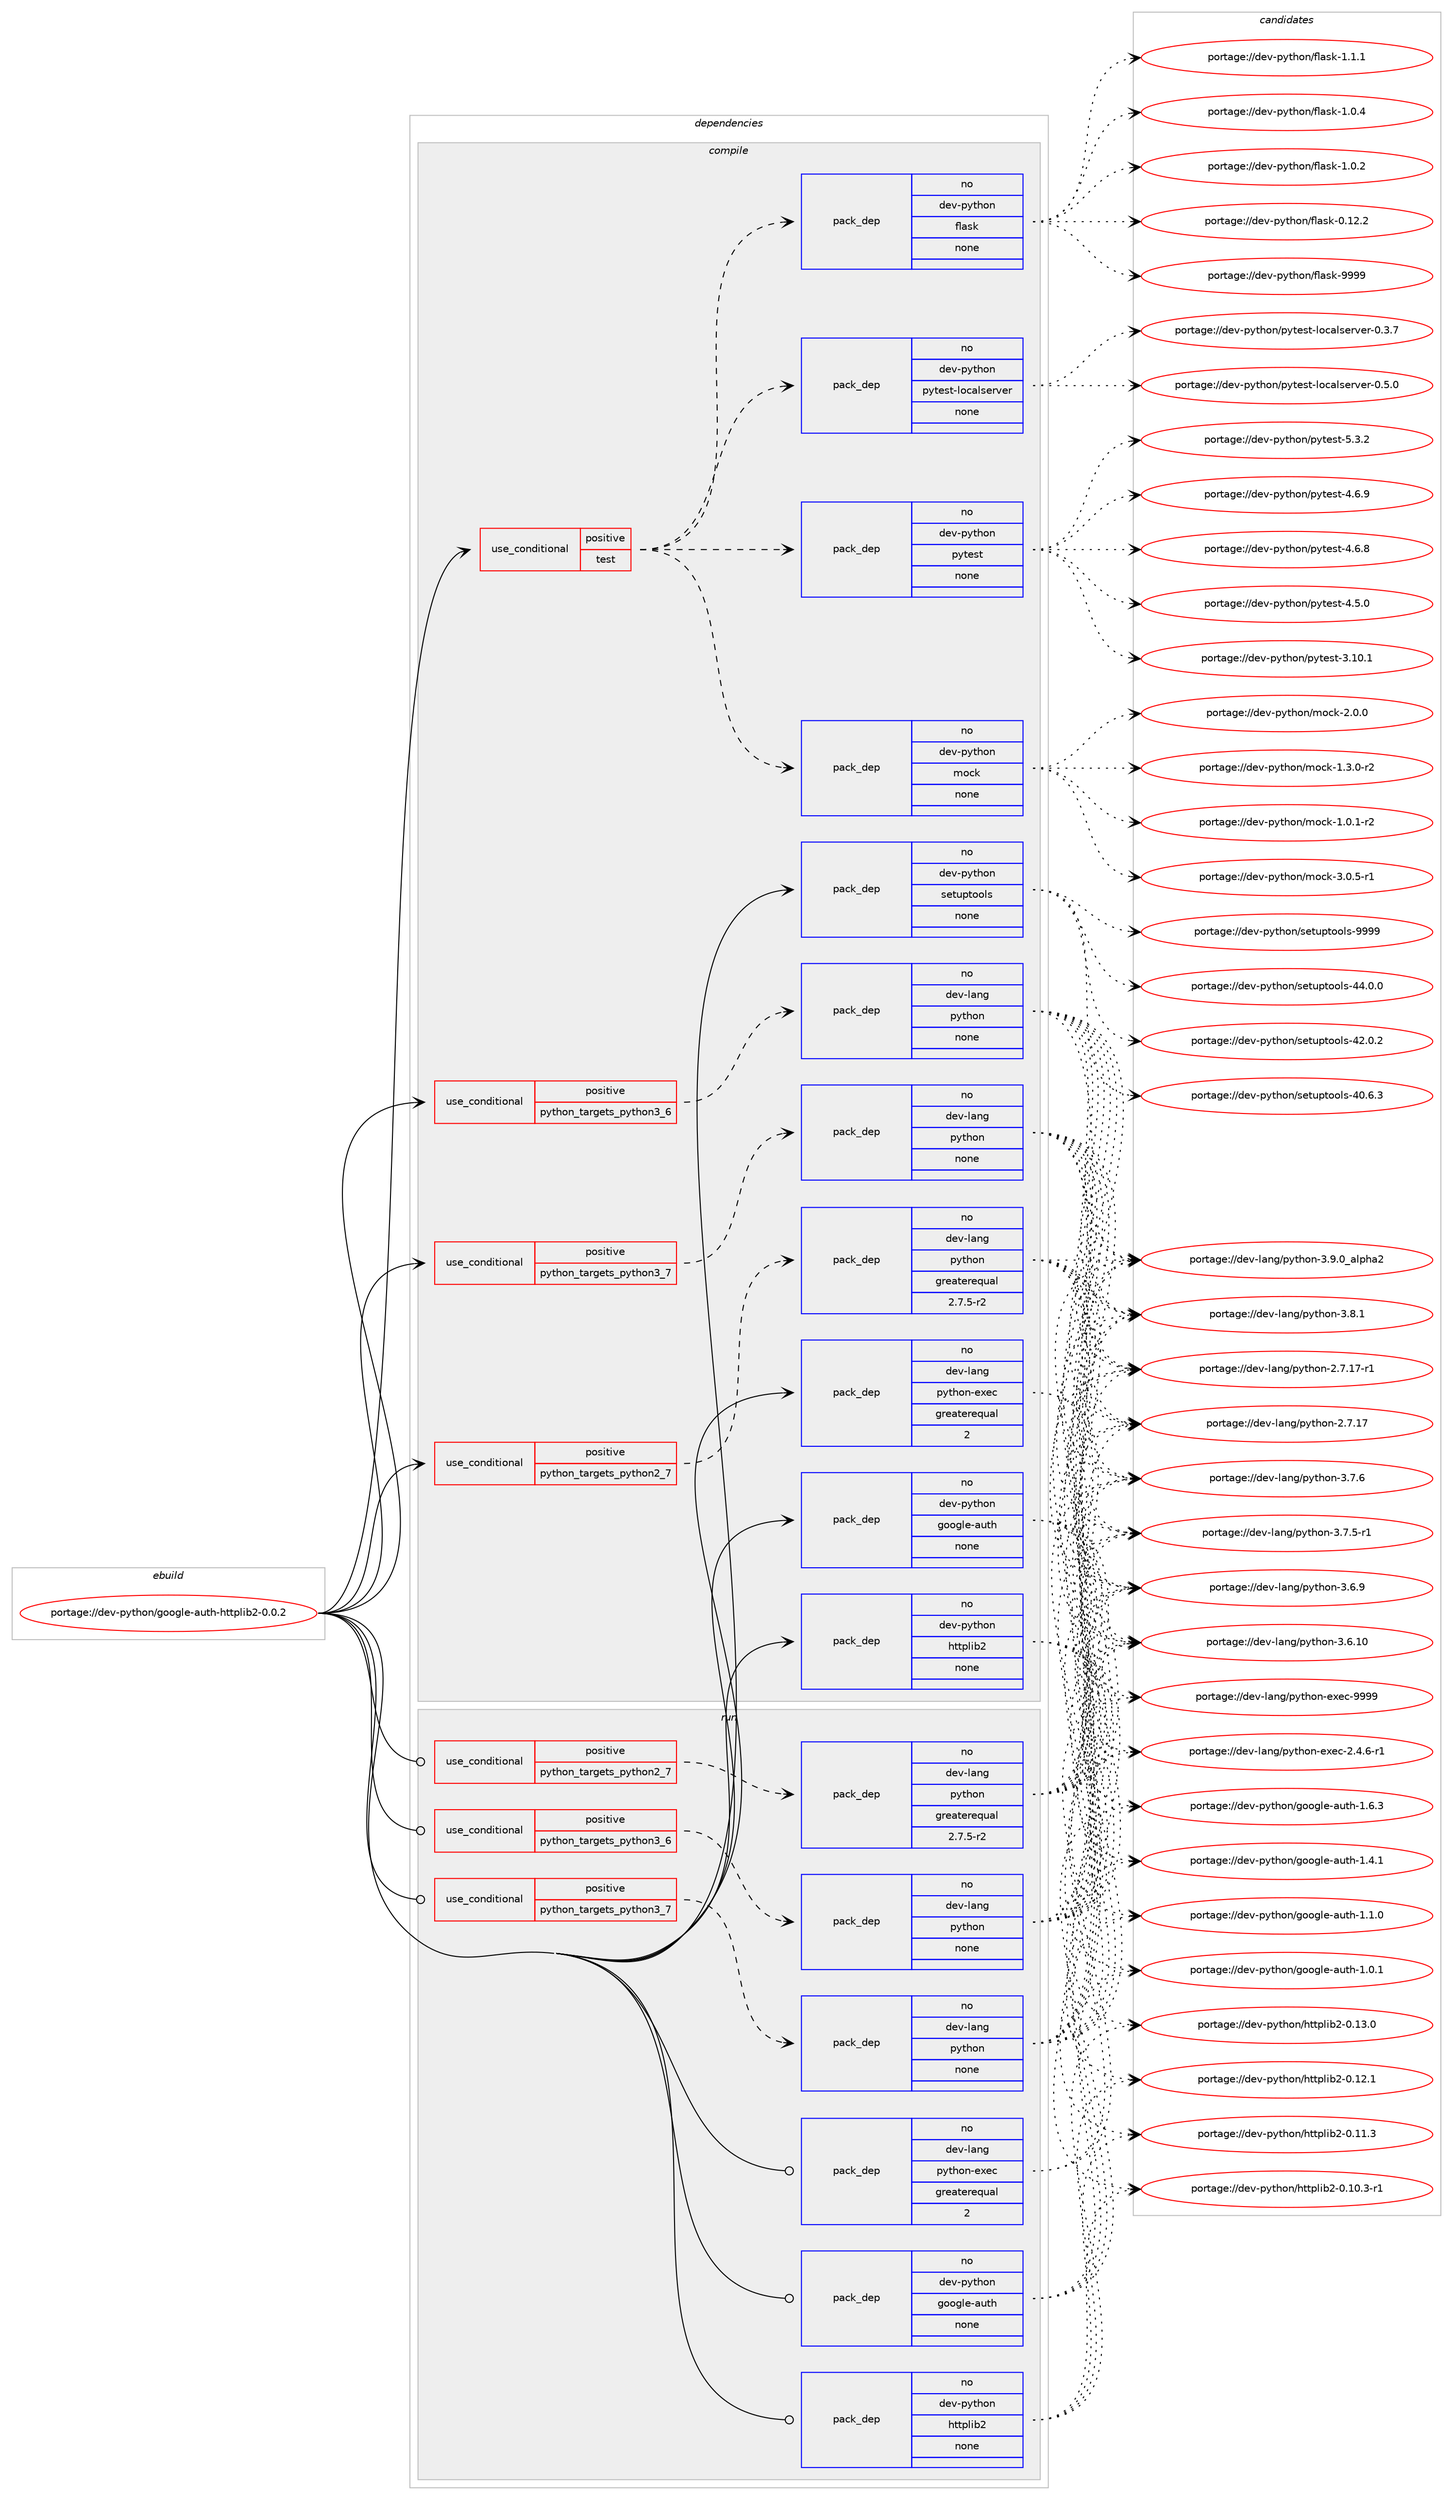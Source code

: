 digraph prolog {

# *************
# Graph options
# *************

newrank=true;
concentrate=true;
compound=true;
graph [rankdir=LR,fontname=Helvetica,fontsize=10,ranksep=1.5];#, ranksep=2.5, nodesep=0.2];
edge  [arrowhead=vee];
node  [fontname=Helvetica,fontsize=10];

# **********
# The ebuild
# **********

subgraph cluster_leftcol {
color=gray;
rank=same;
label=<<i>ebuild</i>>;
id [label="portage://dev-python/google-auth-httplib2-0.0.2", color=red, width=4, href="../dev-python/google-auth-httplib2-0.0.2.svg"];
}

# ****************
# The dependencies
# ****************

subgraph cluster_midcol {
color=gray;
label=<<i>dependencies</i>>;
subgraph cluster_compile {
fillcolor="#eeeeee";
style=filled;
label=<<i>compile</i>>;
subgraph cond115206 {
dependency458276 [label=<<TABLE BORDER="0" CELLBORDER="1" CELLSPACING="0" CELLPADDING="4"><TR><TD ROWSPAN="3" CELLPADDING="10">use_conditional</TD></TR><TR><TD>positive</TD></TR><TR><TD>python_targets_python2_7</TD></TR></TABLE>>, shape=none, color=red];
subgraph pack338086 {
dependency458277 [label=<<TABLE BORDER="0" CELLBORDER="1" CELLSPACING="0" CELLPADDING="4" WIDTH="220"><TR><TD ROWSPAN="6" CELLPADDING="30">pack_dep</TD></TR><TR><TD WIDTH="110">no</TD></TR><TR><TD>dev-lang</TD></TR><TR><TD>python</TD></TR><TR><TD>greaterequal</TD></TR><TR><TD>2.7.5-r2</TD></TR></TABLE>>, shape=none, color=blue];
}
dependency458276:e -> dependency458277:w [weight=20,style="dashed",arrowhead="vee"];
}
id:e -> dependency458276:w [weight=20,style="solid",arrowhead="vee"];
subgraph cond115207 {
dependency458278 [label=<<TABLE BORDER="0" CELLBORDER="1" CELLSPACING="0" CELLPADDING="4"><TR><TD ROWSPAN="3" CELLPADDING="10">use_conditional</TD></TR><TR><TD>positive</TD></TR><TR><TD>python_targets_python3_6</TD></TR></TABLE>>, shape=none, color=red];
subgraph pack338087 {
dependency458279 [label=<<TABLE BORDER="0" CELLBORDER="1" CELLSPACING="0" CELLPADDING="4" WIDTH="220"><TR><TD ROWSPAN="6" CELLPADDING="30">pack_dep</TD></TR><TR><TD WIDTH="110">no</TD></TR><TR><TD>dev-lang</TD></TR><TR><TD>python</TD></TR><TR><TD>none</TD></TR><TR><TD></TD></TR></TABLE>>, shape=none, color=blue];
}
dependency458278:e -> dependency458279:w [weight=20,style="dashed",arrowhead="vee"];
}
id:e -> dependency458278:w [weight=20,style="solid",arrowhead="vee"];
subgraph cond115208 {
dependency458280 [label=<<TABLE BORDER="0" CELLBORDER="1" CELLSPACING="0" CELLPADDING="4"><TR><TD ROWSPAN="3" CELLPADDING="10">use_conditional</TD></TR><TR><TD>positive</TD></TR><TR><TD>python_targets_python3_7</TD></TR></TABLE>>, shape=none, color=red];
subgraph pack338088 {
dependency458281 [label=<<TABLE BORDER="0" CELLBORDER="1" CELLSPACING="0" CELLPADDING="4" WIDTH="220"><TR><TD ROWSPAN="6" CELLPADDING="30">pack_dep</TD></TR><TR><TD WIDTH="110">no</TD></TR><TR><TD>dev-lang</TD></TR><TR><TD>python</TD></TR><TR><TD>none</TD></TR><TR><TD></TD></TR></TABLE>>, shape=none, color=blue];
}
dependency458280:e -> dependency458281:w [weight=20,style="dashed",arrowhead="vee"];
}
id:e -> dependency458280:w [weight=20,style="solid",arrowhead="vee"];
subgraph cond115209 {
dependency458282 [label=<<TABLE BORDER="0" CELLBORDER="1" CELLSPACING="0" CELLPADDING="4"><TR><TD ROWSPAN="3" CELLPADDING="10">use_conditional</TD></TR><TR><TD>positive</TD></TR><TR><TD>test</TD></TR></TABLE>>, shape=none, color=red];
subgraph pack338089 {
dependency458283 [label=<<TABLE BORDER="0" CELLBORDER="1" CELLSPACING="0" CELLPADDING="4" WIDTH="220"><TR><TD ROWSPAN="6" CELLPADDING="30">pack_dep</TD></TR><TR><TD WIDTH="110">no</TD></TR><TR><TD>dev-python</TD></TR><TR><TD>flask</TD></TR><TR><TD>none</TD></TR><TR><TD></TD></TR></TABLE>>, shape=none, color=blue];
}
dependency458282:e -> dependency458283:w [weight=20,style="dashed",arrowhead="vee"];
subgraph pack338090 {
dependency458284 [label=<<TABLE BORDER="0" CELLBORDER="1" CELLSPACING="0" CELLPADDING="4" WIDTH="220"><TR><TD ROWSPAN="6" CELLPADDING="30">pack_dep</TD></TR><TR><TD WIDTH="110">no</TD></TR><TR><TD>dev-python</TD></TR><TR><TD>mock</TD></TR><TR><TD>none</TD></TR><TR><TD></TD></TR></TABLE>>, shape=none, color=blue];
}
dependency458282:e -> dependency458284:w [weight=20,style="dashed",arrowhead="vee"];
subgraph pack338091 {
dependency458285 [label=<<TABLE BORDER="0" CELLBORDER="1" CELLSPACING="0" CELLPADDING="4" WIDTH="220"><TR><TD ROWSPAN="6" CELLPADDING="30">pack_dep</TD></TR><TR><TD WIDTH="110">no</TD></TR><TR><TD>dev-python</TD></TR><TR><TD>pytest</TD></TR><TR><TD>none</TD></TR><TR><TD></TD></TR></TABLE>>, shape=none, color=blue];
}
dependency458282:e -> dependency458285:w [weight=20,style="dashed",arrowhead="vee"];
subgraph pack338092 {
dependency458286 [label=<<TABLE BORDER="0" CELLBORDER="1" CELLSPACING="0" CELLPADDING="4" WIDTH="220"><TR><TD ROWSPAN="6" CELLPADDING="30">pack_dep</TD></TR><TR><TD WIDTH="110">no</TD></TR><TR><TD>dev-python</TD></TR><TR><TD>pytest-localserver</TD></TR><TR><TD>none</TD></TR><TR><TD></TD></TR></TABLE>>, shape=none, color=blue];
}
dependency458282:e -> dependency458286:w [weight=20,style="dashed",arrowhead="vee"];
}
id:e -> dependency458282:w [weight=20,style="solid",arrowhead="vee"];
subgraph pack338093 {
dependency458287 [label=<<TABLE BORDER="0" CELLBORDER="1" CELLSPACING="0" CELLPADDING="4" WIDTH="220"><TR><TD ROWSPAN="6" CELLPADDING="30">pack_dep</TD></TR><TR><TD WIDTH="110">no</TD></TR><TR><TD>dev-lang</TD></TR><TR><TD>python-exec</TD></TR><TR><TD>greaterequal</TD></TR><TR><TD>2</TD></TR></TABLE>>, shape=none, color=blue];
}
id:e -> dependency458287:w [weight=20,style="solid",arrowhead="vee"];
subgraph pack338094 {
dependency458288 [label=<<TABLE BORDER="0" CELLBORDER="1" CELLSPACING="0" CELLPADDING="4" WIDTH="220"><TR><TD ROWSPAN="6" CELLPADDING="30">pack_dep</TD></TR><TR><TD WIDTH="110">no</TD></TR><TR><TD>dev-python</TD></TR><TR><TD>google-auth</TD></TR><TR><TD>none</TD></TR><TR><TD></TD></TR></TABLE>>, shape=none, color=blue];
}
id:e -> dependency458288:w [weight=20,style="solid",arrowhead="vee"];
subgraph pack338095 {
dependency458289 [label=<<TABLE BORDER="0" CELLBORDER="1" CELLSPACING="0" CELLPADDING="4" WIDTH="220"><TR><TD ROWSPAN="6" CELLPADDING="30">pack_dep</TD></TR><TR><TD WIDTH="110">no</TD></TR><TR><TD>dev-python</TD></TR><TR><TD>httplib2</TD></TR><TR><TD>none</TD></TR><TR><TD></TD></TR></TABLE>>, shape=none, color=blue];
}
id:e -> dependency458289:w [weight=20,style="solid",arrowhead="vee"];
subgraph pack338096 {
dependency458290 [label=<<TABLE BORDER="0" CELLBORDER="1" CELLSPACING="0" CELLPADDING="4" WIDTH="220"><TR><TD ROWSPAN="6" CELLPADDING="30">pack_dep</TD></TR><TR><TD WIDTH="110">no</TD></TR><TR><TD>dev-python</TD></TR><TR><TD>setuptools</TD></TR><TR><TD>none</TD></TR><TR><TD></TD></TR></TABLE>>, shape=none, color=blue];
}
id:e -> dependency458290:w [weight=20,style="solid",arrowhead="vee"];
}
subgraph cluster_compileandrun {
fillcolor="#eeeeee";
style=filled;
label=<<i>compile and run</i>>;
}
subgraph cluster_run {
fillcolor="#eeeeee";
style=filled;
label=<<i>run</i>>;
subgraph cond115210 {
dependency458291 [label=<<TABLE BORDER="0" CELLBORDER="1" CELLSPACING="0" CELLPADDING="4"><TR><TD ROWSPAN="3" CELLPADDING="10">use_conditional</TD></TR><TR><TD>positive</TD></TR><TR><TD>python_targets_python2_7</TD></TR></TABLE>>, shape=none, color=red];
subgraph pack338097 {
dependency458292 [label=<<TABLE BORDER="0" CELLBORDER="1" CELLSPACING="0" CELLPADDING="4" WIDTH="220"><TR><TD ROWSPAN="6" CELLPADDING="30">pack_dep</TD></TR><TR><TD WIDTH="110">no</TD></TR><TR><TD>dev-lang</TD></TR><TR><TD>python</TD></TR><TR><TD>greaterequal</TD></TR><TR><TD>2.7.5-r2</TD></TR></TABLE>>, shape=none, color=blue];
}
dependency458291:e -> dependency458292:w [weight=20,style="dashed",arrowhead="vee"];
}
id:e -> dependency458291:w [weight=20,style="solid",arrowhead="odot"];
subgraph cond115211 {
dependency458293 [label=<<TABLE BORDER="0" CELLBORDER="1" CELLSPACING="0" CELLPADDING="4"><TR><TD ROWSPAN="3" CELLPADDING="10">use_conditional</TD></TR><TR><TD>positive</TD></TR><TR><TD>python_targets_python3_6</TD></TR></TABLE>>, shape=none, color=red];
subgraph pack338098 {
dependency458294 [label=<<TABLE BORDER="0" CELLBORDER="1" CELLSPACING="0" CELLPADDING="4" WIDTH="220"><TR><TD ROWSPAN="6" CELLPADDING="30">pack_dep</TD></TR><TR><TD WIDTH="110">no</TD></TR><TR><TD>dev-lang</TD></TR><TR><TD>python</TD></TR><TR><TD>none</TD></TR><TR><TD></TD></TR></TABLE>>, shape=none, color=blue];
}
dependency458293:e -> dependency458294:w [weight=20,style="dashed",arrowhead="vee"];
}
id:e -> dependency458293:w [weight=20,style="solid",arrowhead="odot"];
subgraph cond115212 {
dependency458295 [label=<<TABLE BORDER="0" CELLBORDER="1" CELLSPACING="0" CELLPADDING="4"><TR><TD ROWSPAN="3" CELLPADDING="10">use_conditional</TD></TR><TR><TD>positive</TD></TR><TR><TD>python_targets_python3_7</TD></TR></TABLE>>, shape=none, color=red];
subgraph pack338099 {
dependency458296 [label=<<TABLE BORDER="0" CELLBORDER="1" CELLSPACING="0" CELLPADDING="4" WIDTH="220"><TR><TD ROWSPAN="6" CELLPADDING="30">pack_dep</TD></TR><TR><TD WIDTH="110">no</TD></TR><TR><TD>dev-lang</TD></TR><TR><TD>python</TD></TR><TR><TD>none</TD></TR><TR><TD></TD></TR></TABLE>>, shape=none, color=blue];
}
dependency458295:e -> dependency458296:w [weight=20,style="dashed",arrowhead="vee"];
}
id:e -> dependency458295:w [weight=20,style="solid",arrowhead="odot"];
subgraph pack338100 {
dependency458297 [label=<<TABLE BORDER="0" CELLBORDER="1" CELLSPACING="0" CELLPADDING="4" WIDTH="220"><TR><TD ROWSPAN="6" CELLPADDING="30">pack_dep</TD></TR><TR><TD WIDTH="110">no</TD></TR><TR><TD>dev-lang</TD></TR><TR><TD>python-exec</TD></TR><TR><TD>greaterequal</TD></TR><TR><TD>2</TD></TR></TABLE>>, shape=none, color=blue];
}
id:e -> dependency458297:w [weight=20,style="solid",arrowhead="odot"];
subgraph pack338101 {
dependency458298 [label=<<TABLE BORDER="0" CELLBORDER="1" CELLSPACING="0" CELLPADDING="4" WIDTH="220"><TR><TD ROWSPAN="6" CELLPADDING="30">pack_dep</TD></TR><TR><TD WIDTH="110">no</TD></TR><TR><TD>dev-python</TD></TR><TR><TD>google-auth</TD></TR><TR><TD>none</TD></TR><TR><TD></TD></TR></TABLE>>, shape=none, color=blue];
}
id:e -> dependency458298:w [weight=20,style="solid",arrowhead="odot"];
subgraph pack338102 {
dependency458299 [label=<<TABLE BORDER="0" CELLBORDER="1" CELLSPACING="0" CELLPADDING="4" WIDTH="220"><TR><TD ROWSPAN="6" CELLPADDING="30">pack_dep</TD></TR><TR><TD WIDTH="110">no</TD></TR><TR><TD>dev-python</TD></TR><TR><TD>httplib2</TD></TR><TR><TD>none</TD></TR><TR><TD></TD></TR></TABLE>>, shape=none, color=blue];
}
id:e -> dependency458299:w [weight=20,style="solid",arrowhead="odot"];
}
}

# **************
# The candidates
# **************

subgraph cluster_choices {
rank=same;
color=gray;
label=<<i>candidates</i>>;

subgraph choice338086 {
color=black;
nodesep=1;
choice10010111845108971101034711212111610411111045514657464895971081121049750 [label="portage://dev-lang/python-3.9.0_alpha2", color=red, width=4,href="../dev-lang/python-3.9.0_alpha2.svg"];
choice100101118451089711010347112121116104111110455146564649 [label="portage://dev-lang/python-3.8.1", color=red, width=4,href="../dev-lang/python-3.8.1.svg"];
choice100101118451089711010347112121116104111110455146554654 [label="portage://dev-lang/python-3.7.6", color=red, width=4,href="../dev-lang/python-3.7.6.svg"];
choice1001011184510897110103471121211161041111104551465546534511449 [label="portage://dev-lang/python-3.7.5-r1", color=red, width=4,href="../dev-lang/python-3.7.5-r1.svg"];
choice100101118451089711010347112121116104111110455146544657 [label="portage://dev-lang/python-3.6.9", color=red, width=4,href="../dev-lang/python-3.6.9.svg"];
choice10010111845108971101034711212111610411111045514654464948 [label="portage://dev-lang/python-3.6.10", color=red, width=4,href="../dev-lang/python-3.6.10.svg"];
choice100101118451089711010347112121116104111110455046554649554511449 [label="portage://dev-lang/python-2.7.17-r1", color=red, width=4,href="../dev-lang/python-2.7.17-r1.svg"];
choice10010111845108971101034711212111610411111045504655464955 [label="portage://dev-lang/python-2.7.17", color=red, width=4,href="../dev-lang/python-2.7.17.svg"];
dependency458277:e -> choice10010111845108971101034711212111610411111045514657464895971081121049750:w [style=dotted,weight="100"];
dependency458277:e -> choice100101118451089711010347112121116104111110455146564649:w [style=dotted,weight="100"];
dependency458277:e -> choice100101118451089711010347112121116104111110455146554654:w [style=dotted,weight="100"];
dependency458277:e -> choice1001011184510897110103471121211161041111104551465546534511449:w [style=dotted,weight="100"];
dependency458277:e -> choice100101118451089711010347112121116104111110455146544657:w [style=dotted,weight="100"];
dependency458277:e -> choice10010111845108971101034711212111610411111045514654464948:w [style=dotted,weight="100"];
dependency458277:e -> choice100101118451089711010347112121116104111110455046554649554511449:w [style=dotted,weight="100"];
dependency458277:e -> choice10010111845108971101034711212111610411111045504655464955:w [style=dotted,weight="100"];
}
subgraph choice338087 {
color=black;
nodesep=1;
choice10010111845108971101034711212111610411111045514657464895971081121049750 [label="portage://dev-lang/python-3.9.0_alpha2", color=red, width=4,href="../dev-lang/python-3.9.0_alpha2.svg"];
choice100101118451089711010347112121116104111110455146564649 [label="portage://dev-lang/python-3.8.1", color=red, width=4,href="../dev-lang/python-3.8.1.svg"];
choice100101118451089711010347112121116104111110455146554654 [label="portage://dev-lang/python-3.7.6", color=red, width=4,href="../dev-lang/python-3.7.6.svg"];
choice1001011184510897110103471121211161041111104551465546534511449 [label="portage://dev-lang/python-3.7.5-r1", color=red, width=4,href="../dev-lang/python-3.7.5-r1.svg"];
choice100101118451089711010347112121116104111110455146544657 [label="portage://dev-lang/python-3.6.9", color=red, width=4,href="../dev-lang/python-3.6.9.svg"];
choice10010111845108971101034711212111610411111045514654464948 [label="portage://dev-lang/python-3.6.10", color=red, width=4,href="../dev-lang/python-3.6.10.svg"];
choice100101118451089711010347112121116104111110455046554649554511449 [label="portage://dev-lang/python-2.7.17-r1", color=red, width=4,href="../dev-lang/python-2.7.17-r1.svg"];
choice10010111845108971101034711212111610411111045504655464955 [label="portage://dev-lang/python-2.7.17", color=red, width=4,href="../dev-lang/python-2.7.17.svg"];
dependency458279:e -> choice10010111845108971101034711212111610411111045514657464895971081121049750:w [style=dotted,weight="100"];
dependency458279:e -> choice100101118451089711010347112121116104111110455146564649:w [style=dotted,weight="100"];
dependency458279:e -> choice100101118451089711010347112121116104111110455146554654:w [style=dotted,weight="100"];
dependency458279:e -> choice1001011184510897110103471121211161041111104551465546534511449:w [style=dotted,weight="100"];
dependency458279:e -> choice100101118451089711010347112121116104111110455146544657:w [style=dotted,weight="100"];
dependency458279:e -> choice10010111845108971101034711212111610411111045514654464948:w [style=dotted,weight="100"];
dependency458279:e -> choice100101118451089711010347112121116104111110455046554649554511449:w [style=dotted,weight="100"];
dependency458279:e -> choice10010111845108971101034711212111610411111045504655464955:w [style=dotted,weight="100"];
}
subgraph choice338088 {
color=black;
nodesep=1;
choice10010111845108971101034711212111610411111045514657464895971081121049750 [label="portage://dev-lang/python-3.9.0_alpha2", color=red, width=4,href="../dev-lang/python-3.9.0_alpha2.svg"];
choice100101118451089711010347112121116104111110455146564649 [label="portage://dev-lang/python-3.8.1", color=red, width=4,href="../dev-lang/python-3.8.1.svg"];
choice100101118451089711010347112121116104111110455146554654 [label="portage://dev-lang/python-3.7.6", color=red, width=4,href="../dev-lang/python-3.7.6.svg"];
choice1001011184510897110103471121211161041111104551465546534511449 [label="portage://dev-lang/python-3.7.5-r1", color=red, width=4,href="../dev-lang/python-3.7.5-r1.svg"];
choice100101118451089711010347112121116104111110455146544657 [label="portage://dev-lang/python-3.6.9", color=red, width=4,href="../dev-lang/python-3.6.9.svg"];
choice10010111845108971101034711212111610411111045514654464948 [label="portage://dev-lang/python-3.6.10", color=red, width=4,href="../dev-lang/python-3.6.10.svg"];
choice100101118451089711010347112121116104111110455046554649554511449 [label="portage://dev-lang/python-2.7.17-r1", color=red, width=4,href="../dev-lang/python-2.7.17-r1.svg"];
choice10010111845108971101034711212111610411111045504655464955 [label="portage://dev-lang/python-2.7.17", color=red, width=4,href="../dev-lang/python-2.7.17.svg"];
dependency458281:e -> choice10010111845108971101034711212111610411111045514657464895971081121049750:w [style=dotted,weight="100"];
dependency458281:e -> choice100101118451089711010347112121116104111110455146564649:w [style=dotted,weight="100"];
dependency458281:e -> choice100101118451089711010347112121116104111110455146554654:w [style=dotted,weight="100"];
dependency458281:e -> choice1001011184510897110103471121211161041111104551465546534511449:w [style=dotted,weight="100"];
dependency458281:e -> choice100101118451089711010347112121116104111110455146544657:w [style=dotted,weight="100"];
dependency458281:e -> choice10010111845108971101034711212111610411111045514654464948:w [style=dotted,weight="100"];
dependency458281:e -> choice100101118451089711010347112121116104111110455046554649554511449:w [style=dotted,weight="100"];
dependency458281:e -> choice10010111845108971101034711212111610411111045504655464955:w [style=dotted,weight="100"];
}
subgraph choice338089 {
color=black;
nodesep=1;
choice1001011184511212111610411111047102108971151074557575757 [label="portage://dev-python/flask-9999", color=red, width=4,href="../dev-python/flask-9999.svg"];
choice100101118451121211161041111104710210897115107454946494649 [label="portage://dev-python/flask-1.1.1", color=red, width=4,href="../dev-python/flask-1.1.1.svg"];
choice100101118451121211161041111104710210897115107454946484652 [label="portage://dev-python/flask-1.0.4", color=red, width=4,href="../dev-python/flask-1.0.4.svg"];
choice100101118451121211161041111104710210897115107454946484650 [label="portage://dev-python/flask-1.0.2", color=red, width=4,href="../dev-python/flask-1.0.2.svg"];
choice10010111845112121116104111110471021089711510745484649504650 [label="portage://dev-python/flask-0.12.2", color=red, width=4,href="../dev-python/flask-0.12.2.svg"];
dependency458283:e -> choice1001011184511212111610411111047102108971151074557575757:w [style=dotted,weight="100"];
dependency458283:e -> choice100101118451121211161041111104710210897115107454946494649:w [style=dotted,weight="100"];
dependency458283:e -> choice100101118451121211161041111104710210897115107454946484652:w [style=dotted,weight="100"];
dependency458283:e -> choice100101118451121211161041111104710210897115107454946484650:w [style=dotted,weight="100"];
dependency458283:e -> choice10010111845112121116104111110471021089711510745484649504650:w [style=dotted,weight="100"];
}
subgraph choice338090 {
color=black;
nodesep=1;
choice1001011184511212111610411111047109111991074551464846534511449 [label="portage://dev-python/mock-3.0.5-r1", color=red, width=4,href="../dev-python/mock-3.0.5-r1.svg"];
choice100101118451121211161041111104710911199107455046484648 [label="portage://dev-python/mock-2.0.0", color=red, width=4,href="../dev-python/mock-2.0.0.svg"];
choice1001011184511212111610411111047109111991074549465146484511450 [label="portage://dev-python/mock-1.3.0-r2", color=red, width=4,href="../dev-python/mock-1.3.0-r2.svg"];
choice1001011184511212111610411111047109111991074549464846494511450 [label="portage://dev-python/mock-1.0.1-r2", color=red, width=4,href="../dev-python/mock-1.0.1-r2.svg"];
dependency458284:e -> choice1001011184511212111610411111047109111991074551464846534511449:w [style=dotted,weight="100"];
dependency458284:e -> choice100101118451121211161041111104710911199107455046484648:w [style=dotted,weight="100"];
dependency458284:e -> choice1001011184511212111610411111047109111991074549465146484511450:w [style=dotted,weight="100"];
dependency458284:e -> choice1001011184511212111610411111047109111991074549464846494511450:w [style=dotted,weight="100"];
}
subgraph choice338091 {
color=black;
nodesep=1;
choice1001011184511212111610411111047112121116101115116455346514650 [label="portage://dev-python/pytest-5.3.2", color=red, width=4,href="../dev-python/pytest-5.3.2.svg"];
choice1001011184511212111610411111047112121116101115116455246544657 [label="portage://dev-python/pytest-4.6.9", color=red, width=4,href="../dev-python/pytest-4.6.9.svg"];
choice1001011184511212111610411111047112121116101115116455246544656 [label="portage://dev-python/pytest-4.6.8", color=red, width=4,href="../dev-python/pytest-4.6.8.svg"];
choice1001011184511212111610411111047112121116101115116455246534648 [label="portage://dev-python/pytest-4.5.0", color=red, width=4,href="../dev-python/pytest-4.5.0.svg"];
choice100101118451121211161041111104711212111610111511645514649484649 [label="portage://dev-python/pytest-3.10.1", color=red, width=4,href="../dev-python/pytest-3.10.1.svg"];
dependency458285:e -> choice1001011184511212111610411111047112121116101115116455346514650:w [style=dotted,weight="100"];
dependency458285:e -> choice1001011184511212111610411111047112121116101115116455246544657:w [style=dotted,weight="100"];
dependency458285:e -> choice1001011184511212111610411111047112121116101115116455246544656:w [style=dotted,weight="100"];
dependency458285:e -> choice1001011184511212111610411111047112121116101115116455246534648:w [style=dotted,weight="100"];
dependency458285:e -> choice100101118451121211161041111104711212111610111511645514649484649:w [style=dotted,weight="100"];
}
subgraph choice338092 {
color=black;
nodesep=1;
choice1001011184511212111610411111047112121116101115116451081119997108115101114118101114454846534648 [label="portage://dev-python/pytest-localserver-0.5.0", color=red, width=4,href="../dev-python/pytest-localserver-0.5.0.svg"];
choice1001011184511212111610411111047112121116101115116451081119997108115101114118101114454846514655 [label="portage://dev-python/pytest-localserver-0.3.7", color=red, width=4,href="../dev-python/pytest-localserver-0.3.7.svg"];
dependency458286:e -> choice1001011184511212111610411111047112121116101115116451081119997108115101114118101114454846534648:w [style=dotted,weight="100"];
dependency458286:e -> choice1001011184511212111610411111047112121116101115116451081119997108115101114118101114454846514655:w [style=dotted,weight="100"];
}
subgraph choice338093 {
color=black;
nodesep=1;
choice10010111845108971101034711212111610411111045101120101994557575757 [label="portage://dev-lang/python-exec-9999", color=red, width=4,href="../dev-lang/python-exec-9999.svg"];
choice10010111845108971101034711212111610411111045101120101994550465246544511449 [label="portage://dev-lang/python-exec-2.4.6-r1", color=red, width=4,href="../dev-lang/python-exec-2.4.6-r1.svg"];
dependency458287:e -> choice10010111845108971101034711212111610411111045101120101994557575757:w [style=dotted,weight="100"];
dependency458287:e -> choice10010111845108971101034711212111610411111045101120101994550465246544511449:w [style=dotted,weight="100"];
}
subgraph choice338094 {
color=black;
nodesep=1;
choice10010111845112121116104111110471031111111031081014597117116104454946544651 [label="portage://dev-python/google-auth-1.6.3", color=red, width=4,href="../dev-python/google-auth-1.6.3.svg"];
choice10010111845112121116104111110471031111111031081014597117116104454946524649 [label="portage://dev-python/google-auth-1.4.1", color=red, width=4,href="../dev-python/google-auth-1.4.1.svg"];
choice10010111845112121116104111110471031111111031081014597117116104454946494648 [label="portage://dev-python/google-auth-1.1.0", color=red, width=4,href="../dev-python/google-auth-1.1.0.svg"];
choice10010111845112121116104111110471031111111031081014597117116104454946484649 [label="portage://dev-python/google-auth-1.0.1", color=red, width=4,href="../dev-python/google-auth-1.0.1.svg"];
dependency458288:e -> choice10010111845112121116104111110471031111111031081014597117116104454946544651:w [style=dotted,weight="100"];
dependency458288:e -> choice10010111845112121116104111110471031111111031081014597117116104454946524649:w [style=dotted,weight="100"];
dependency458288:e -> choice10010111845112121116104111110471031111111031081014597117116104454946494648:w [style=dotted,weight="100"];
dependency458288:e -> choice10010111845112121116104111110471031111111031081014597117116104454946484649:w [style=dotted,weight="100"];
}
subgraph choice338095 {
color=black;
nodesep=1;
choice1001011184511212111610411111047104116116112108105985045484649514648 [label="portage://dev-python/httplib2-0.13.0", color=red, width=4,href="../dev-python/httplib2-0.13.0.svg"];
choice1001011184511212111610411111047104116116112108105985045484649504649 [label="portage://dev-python/httplib2-0.12.1", color=red, width=4,href="../dev-python/httplib2-0.12.1.svg"];
choice1001011184511212111610411111047104116116112108105985045484649494651 [label="portage://dev-python/httplib2-0.11.3", color=red, width=4,href="../dev-python/httplib2-0.11.3.svg"];
choice10010111845112121116104111110471041161161121081059850454846494846514511449 [label="portage://dev-python/httplib2-0.10.3-r1", color=red, width=4,href="../dev-python/httplib2-0.10.3-r1.svg"];
dependency458289:e -> choice1001011184511212111610411111047104116116112108105985045484649514648:w [style=dotted,weight="100"];
dependency458289:e -> choice1001011184511212111610411111047104116116112108105985045484649504649:w [style=dotted,weight="100"];
dependency458289:e -> choice1001011184511212111610411111047104116116112108105985045484649494651:w [style=dotted,weight="100"];
dependency458289:e -> choice10010111845112121116104111110471041161161121081059850454846494846514511449:w [style=dotted,weight="100"];
}
subgraph choice338096 {
color=black;
nodesep=1;
choice10010111845112121116104111110471151011161171121161111111081154557575757 [label="portage://dev-python/setuptools-9999", color=red, width=4,href="../dev-python/setuptools-9999.svg"];
choice100101118451121211161041111104711510111611711211611111110811545525246484648 [label="portage://dev-python/setuptools-44.0.0", color=red, width=4,href="../dev-python/setuptools-44.0.0.svg"];
choice100101118451121211161041111104711510111611711211611111110811545525046484650 [label="portage://dev-python/setuptools-42.0.2", color=red, width=4,href="../dev-python/setuptools-42.0.2.svg"];
choice100101118451121211161041111104711510111611711211611111110811545524846544651 [label="portage://dev-python/setuptools-40.6.3", color=red, width=4,href="../dev-python/setuptools-40.6.3.svg"];
dependency458290:e -> choice10010111845112121116104111110471151011161171121161111111081154557575757:w [style=dotted,weight="100"];
dependency458290:e -> choice100101118451121211161041111104711510111611711211611111110811545525246484648:w [style=dotted,weight="100"];
dependency458290:e -> choice100101118451121211161041111104711510111611711211611111110811545525046484650:w [style=dotted,weight="100"];
dependency458290:e -> choice100101118451121211161041111104711510111611711211611111110811545524846544651:w [style=dotted,weight="100"];
}
subgraph choice338097 {
color=black;
nodesep=1;
choice10010111845108971101034711212111610411111045514657464895971081121049750 [label="portage://dev-lang/python-3.9.0_alpha2", color=red, width=4,href="../dev-lang/python-3.9.0_alpha2.svg"];
choice100101118451089711010347112121116104111110455146564649 [label="portage://dev-lang/python-3.8.1", color=red, width=4,href="../dev-lang/python-3.8.1.svg"];
choice100101118451089711010347112121116104111110455146554654 [label="portage://dev-lang/python-3.7.6", color=red, width=4,href="../dev-lang/python-3.7.6.svg"];
choice1001011184510897110103471121211161041111104551465546534511449 [label="portage://dev-lang/python-3.7.5-r1", color=red, width=4,href="../dev-lang/python-3.7.5-r1.svg"];
choice100101118451089711010347112121116104111110455146544657 [label="portage://dev-lang/python-3.6.9", color=red, width=4,href="../dev-lang/python-3.6.9.svg"];
choice10010111845108971101034711212111610411111045514654464948 [label="portage://dev-lang/python-3.6.10", color=red, width=4,href="../dev-lang/python-3.6.10.svg"];
choice100101118451089711010347112121116104111110455046554649554511449 [label="portage://dev-lang/python-2.7.17-r1", color=red, width=4,href="../dev-lang/python-2.7.17-r1.svg"];
choice10010111845108971101034711212111610411111045504655464955 [label="portage://dev-lang/python-2.7.17", color=red, width=4,href="../dev-lang/python-2.7.17.svg"];
dependency458292:e -> choice10010111845108971101034711212111610411111045514657464895971081121049750:w [style=dotted,weight="100"];
dependency458292:e -> choice100101118451089711010347112121116104111110455146564649:w [style=dotted,weight="100"];
dependency458292:e -> choice100101118451089711010347112121116104111110455146554654:w [style=dotted,weight="100"];
dependency458292:e -> choice1001011184510897110103471121211161041111104551465546534511449:w [style=dotted,weight="100"];
dependency458292:e -> choice100101118451089711010347112121116104111110455146544657:w [style=dotted,weight="100"];
dependency458292:e -> choice10010111845108971101034711212111610411111045514654464948:w [style=dotted,weight="100"];
dependency458292:e -> choice100101118451089711010347112121116104111110455046554649554511449:w [style=dotted,weight="100"];
dependency458292:e -> choice10010111845108971101034711212111610411111045504655464955:w [style=dotted,weight="100"];
}
subgraph choice338098 {
color=black;
nodesep=1;
choice10010111845108971101034711212111610411111045514657464895971081121049750 [label="portage://dev-lang/python-3.9.0_alpha2", color=red, width=4,href="../dev-lang/python-3.9.0_alpha2.svg"];
choice100101118451089711010347112121116104111110455146564649 [label="portage://dev-lang/python-3.8.1", color=red, width=4,href="../dev-lang/python-3.8.1.svg"];
choice100101118451089711010347112121116104111110455146554654 [label="portage://dev-lang/python-3.7.6", color=red, width=4,href="../dev-lang/python-3.7.6.svg"];
choice1001011184510897110103471121211161041111104551465546534511449 [label="portage://dev-lang/python-3.7.5-r1", color=red, width=4,href="../dev-lang/python-3.7.5-r1.svg"];
choice100101118451089711010347112121116104111110455146544657 [label="portage://dev-lang/python-3.6.9", color=red, width=4,href="../dev-lang/python-3.6.9.svg"];
choice10010111845108971101034711212111610411111045514654464948 [label="portage://dev-lang/python-3.6.10", color=red, width=4,href="../dev-lang/python-3.6.10.svg"];
choice100101118451089711010347112121116104111110455046554649554511449 [label="portage://dev-lang/python-2.7.17-r1", color=red, width=4,href="../dev-lang/python-2.7.17-r1.svg"];
choice10010111845108971101034711212111610411111045504655464955 [label="portage://dev-lang/python-2.7.17", color=red, width=4,href="../dev-lang/python-2.7.17.svg"];
dependency458294:e -> choice10010111845108971101034711212111610411111045514657464895971081121049750:w [style=dotted,weight="100"];
dependency458294:e -> choice100101118451089711010347112121116104111110455146564649:w [style=dotted,weight="100"];
dependency458294:e -> choice100101118451089711010347112121116104111110455146554654:w [style=dotted,weight="100"];
dependency458294:e -> choice1001011184510897110103471121211161041111104551465546534511449:w [style=dotted,weight="100"];
dependency458294:e -> choice100101118451089711010347112121116104111110455146544657:w [style=dotted,weight="100"];
dependency458294:e -> choice10010111845108971101034711212111610411111045514654464948:w [style=dotted,weight="100"];
dependency458294:e -> choice100101118451089711010347112121116104111110455046554649554511449:w [style=dotted,weight="100"];
dependency458294:e -> choice10010111845108971101034711212111610411111045504655464955:w [style=dotted,weight="100"];
}
subgraph choice338099 {
color=black;
nodesep=1;
choice10010111845108971101034711212111610411111045514657464895971081121049750 [label="portage://dev-lang/python-3.9.0_alpha2", color=red, width=4,href="../dev-lang/python-3.9.0_alpha2.svg"];
choice100101118451089711010347112121116104111110455146564649 [label="portage://dev-lang/python-3.8.1", color=red, width=4,href="../dev-lang/python-3.8.1.svg"];
choice100101118451089711010347112121116104111110455146554654 [label="portage://dev-lang/python-3.7.6", color=red, width=4,href="../dev-lang/python-3.7.6.svg"];
choice1001011184510897110103471121211161041111104551465546534511449 [label="portage://dev-lang/python-3.7.5-r1", color=red, width=4,href="../dev-lang/python-3.7.5-r1.svg"];
choice100101118451089711010347112121116104111110455146544657 [label="portage://dev-lang/python-3.6.9", color=red, width=4,href="../dev-lang/python-3.6.9.svg"];
choice10010111845108971101034711212111610411111045514654464948 [label="portage://dev-lang/python-3.6.10", color=red, width=4,href="../dev-lang/python-3.6.10.svg"];
choice100101118451089711010347112121116104111110455046554649554511449 [label="portage://dev-lang/python-2.7.17-r1", color=red, width=4,href="../dev-lang/python-2.7.17-r1.svg"];
choice10010111845108971101034711212111610411111045504655464955 [label="portage://dev-lang/python-2.7.17", color=red, width=4,href="../dev-lang/python-2.7.17.svg"];
dependency458296:e -> choice10010111845108971101034711212111610411111045514657464895971081121049750:w [style=dotted,weight="100"];
dependency458296:e -> choice100101118451089711010347112121116104111110455146564649:w [style=dotted,weight="100"];
dependency458296:e -> choice100101118451089711010347112121116104111110455146554654:w [style=dotted,weight="100"];
dependency458296:e -> choice1001011184510897110103471121211161041111104551465546534511449:w [style=dotted,weight="100"];
dependency458296:e -> choice100101118451089711010347112121116104111110455146544657:w [style=dotted,weight="100"];
dependency458296:e -> choice10010111845108971101034711212111610411111045514654464948:w [style=dotted,weight="100"];
dependency458296:e -> choice100101118451089711010347112121116104111110455046554649554511449:w [style=dotted,weight="100"];
dependency458296:e -> choice10010111845108971101034711212111610411111045504655464955:w [style=dotted,weight="100"];
}
subgraph choice338100 {
color=black;
nodesep=1;
choice10010111845108971101034711212111610411111045101120101994557575757 [label="portage://dev-lang/python-exec-9999", color=red, width=4,href="../dev-lang/python-exec-9999.svg"];
choice10010111845108971101034711212111610411111045101120101994550465246544511449 [label="portage://dev-lang/python-exec-2.4.6-r1", color=red, width=4,href="../dev-lang/python-exec-2.4.6-r1.svg"];
dependency458297:e -> choice10010111845108971101034711212111610411111045101120101994557575757:w [style=dotted,weight="100"];
dependency458297:e -> choice10010111845108971101034711212111610411111045101120101994550465246544511449:w [style=dotted,weight="100"];
}
subgraph choice338101 {
color=black;
nodesep=1;
choice10010111845112121116104111110471031111111031081014597117116104454946544651 [label="portage://dev-python/google-auth-1.6.3", color=red, width=4,href="../dev-python/google-auth-1.6.3.svg"];
choice10010111845112121116104111110471031111111031081014597117116104454946524649 [label="portage://dev-python/google-auth-1.4.1", color=red, width=4,href="../dev-python/google-auth-1.4.1.svg"];
choice10010111845112121116104111110471031111111031081014597117116104454946494648 [label="portage://dev-python/google-auth-1.1.0", color=red, width=4,href="../dev-python/google-auth-1.1.0.svg"];
choice10010111845112121116104111110471031111111031081014597117116104454946484649 [label="portage://dev-python/google-auth-1.0.1", color=red, width=4,href="../dev-python/google-auth-1.0.1.svg"];
dependency458298:e -> choice10010111845112121116104111110471031111111031081014597117116104454946544651:w [style=dotted,weight="100"];
dependency458298:e -> choice10010111845112121116104111110471031111111031081014597117116104454946524649:w [style=dotted,weight="100"];
dependency458298:e -> choice10010111845112121116104111110471031111111031081014597117116104454946494648:w [style=dotted,weight="100"];
dependency458298:e -> choice10010111845112121116104111110471031111111031081014597117116104454946484649:w [style=dotted,weight="100"];
}
subgraph choice338102 {
color=black;
nodesep=1;
choice1001011184511212111610411111047104116116112108105985045484649514648 [label="portage://dev-python/httplib2-0.13.0", color=red, width=4,href="../dev-python/httplib2-0.13.0.svg"];
choice1001011184511212111610411111047104116116112108105985045484649504649 [label="portage://dev-python/httplib2-0.12.1", color=red, width=4,href="../dev-python/httplib2-0.12.1.svg"];
choice1001011184511212111610411111047104116116112108105985045484649494651 [label="portage://dev-python/httplib2-0.11.3", color=red, width=4,href="../dev-python/httplib2-0.11.3.svg"];
choice10010111845112121116104111110471041161161121081059850454846494846514511449 [label="portage://dev-python/httplib2-0.10.3-r1", color=red, width=4,href="../dev-python/httplib2-0.10.3-r1.svg"];
dependency458299:e -> choice1001011184511212111610411111047104116116112108105985045484649514648:w [style=dotted,weight="100"];
dependency458299:e -> choice1001011184511212111610411111047104116116112108105985045484649504649:w [style=dotted,weight="100"];
dependency458299:e -> choice1001011184511212111610411111047104116116112108105985045484649494651:w [style=dotted,weight="100"];
dependency458299:e -> choice10010111845112121116104111110471041161161121081059850454846494846514511449:w [style=dotted,weight="100"];
}
}

}

